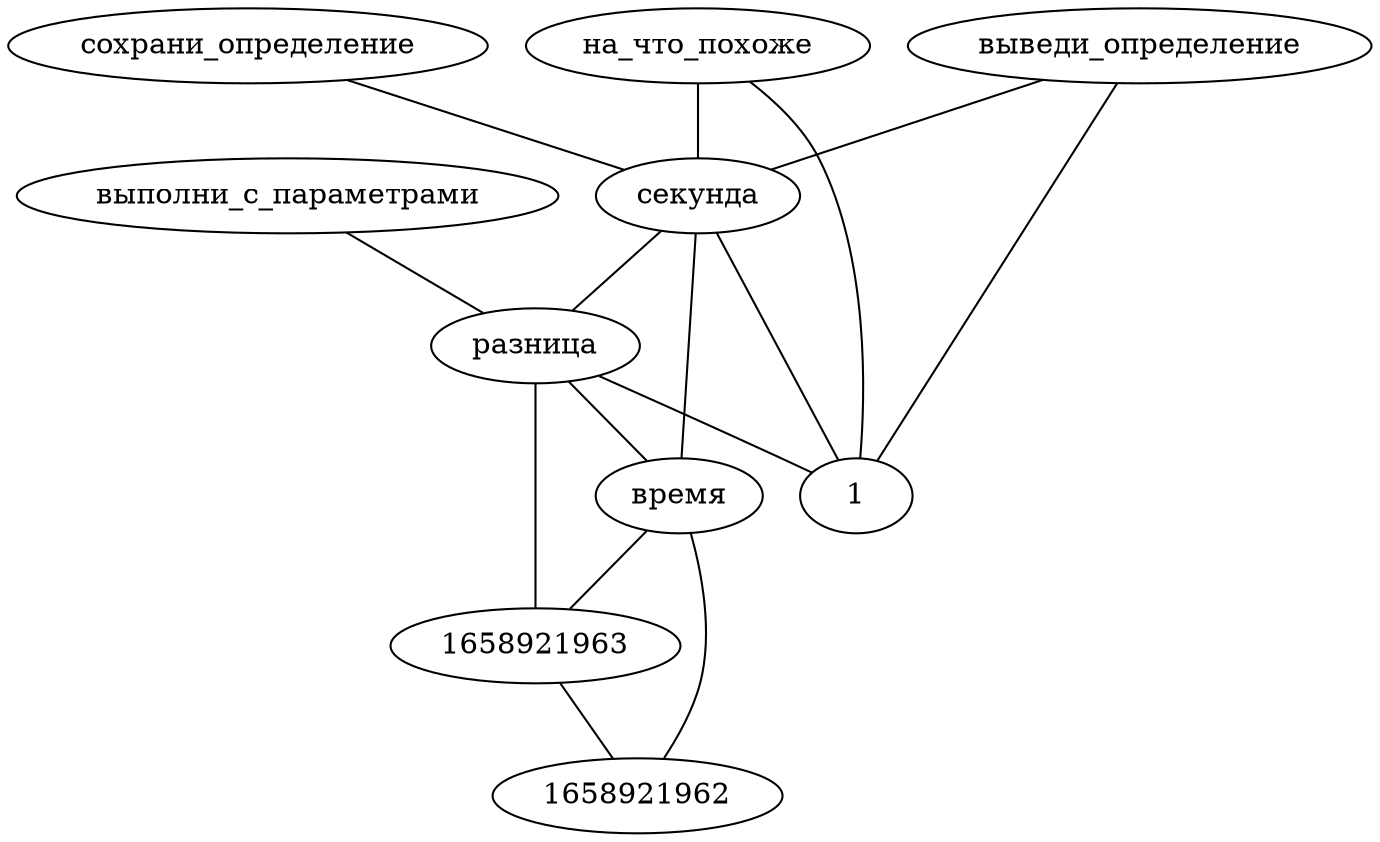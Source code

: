 strict graph G {
"время" -- "1658921962"
"время" -- "1658921963"
"выполни_с_параметрами" -- "разница"
"разница" -- "1658921963"
"1658921963" -- "1658921962"
"разница" -- "1"
"сохрани_определение" -- "секунда"
"секунда" -- "1"
"разница" -- "время"
"секунда" -- "разница"
"секунда" -- "время"
"выведи_определение" -- "секунда"
"выведи_определение" -- "1"
"на_что_похоже" -- "1"
"на_что_похоже" -- "секунда"
}
